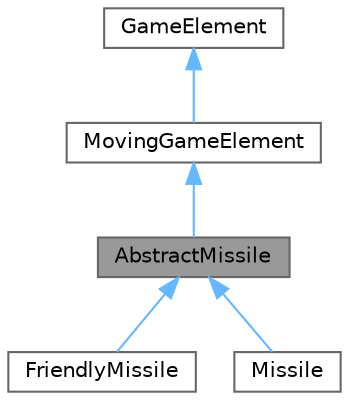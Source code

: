 digraph "AbstractMissile"
{
 // LATEX_PDF_SIZE
  bgcolor="transparent";
  edge [fontname=Helvetica,fontsize=10,labelfontname=Helvetica,labelfontsize=10];
  node [fontname=Helvetica,fontsize=10,shape=box,height=0.2,width=0.4];
  Node1 [id="Node000001",label="AbstractMissile",height=0.2,width=0.4,color="gray40", fillcolor="grey60", style="filled", fontcolor="black",tooltip="Abstract base class for all missile types in the game."];
  Node2 -> Node1 [id="edge1_Node000001_Node000002",dir="back",color="steelblue1",style="solid",tooltip=" "];
  Node2 [id="Node000002",label="MovingGameElement",height=0.2,width=0.4,color="gray40", fillcolor="white", style="filled",URL="$class_moving_game_element.html",tooltip="Derived class for moving game elements."];
  Node3 -> Node2 [id="edge2_Node000002_Node000003",dir="back",color="steelblue1",style="solid",tooltip=" "];
  Node3 [id="Node000003",label="GameElement",height=0.2,width=0.4,color="gray40", fillcolor="white", style="filled",URL="$class_game_element.html",tooltip="Base class for all game elements."];
  Node1 -> Node4 [id="edge3_Node000001_Node000004",dir="back",color="steelblue1",style="solid",tooltip=" "];
  Node4 [id="Node000004",label="FriendlyMissile",height=0.2,width=0.4,color="gray40", fillcolor="white", style="filled",URL="$class_friendly_missile.html",tooltip="Represents a missile fired by the player's ship."];
  Node1 -> Node5 [id="edge4_Node000001_Node000005",dir="back",color="steelblue1",style="solid",tooltip=" "];
  Node5 [id="Node000005",label="Missile",height=0.2,width=0.4,color="gray40", fillcolor="white", style="filled",URL="$class_missile.html",tooltip="Represents a missile in the game."];
}
